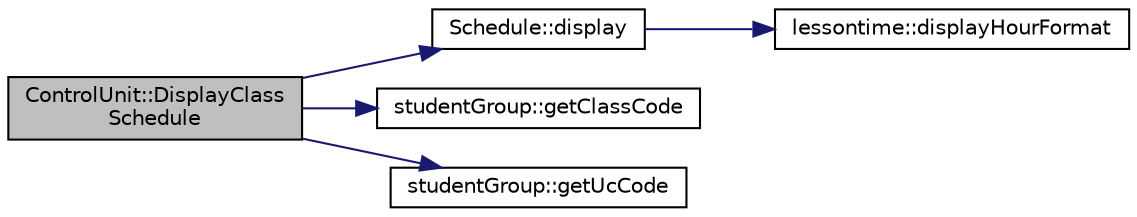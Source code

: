 digraph "ControlUnit::DisplayClassSchedule"
{
 // LATEX_PDF_SIZE
  edge [fontname="Helvetica",fontsize="10",labelfontname="Helvetica",labelfontsize="10"];
  node [fontname="Helvetica",fontsize="10",shape=record];
  rankdir="LR";
  Node1 [label="ControlUnit::DisplayClass\lSchedule",height=0.2,width=0.4,color="black", fillcolor="grey75", style="filled", fontcolor="black",tooltip="Displays the schedule of a class."];
  Node1 -> Node2 [color="midnightblue",fontsize="10",style="solid"];
  Node2 [label="Schedule::display",height=0.2,width=0.4,color="black", fillcolor="white", style="filled",URL="$class_schedule.html#aaba95c9d8cb40ef1ebba8a82a2ea0ac8",tooltip="Displays the schedule."];
  Node2 -> Node3 [color="midnightblue",fontsize="10",style="solid"];
  Node3 [label="lessontime::displayHourFormat",height=0.2,width=0.4,color="black", fillcolor="white", style="filled",URL="$classlessontime.html#ab5f9e3946d2d4db1460615c2b8fc2c93",tooltip="Converts the time to a string."];
  Node1 -> Node4 [color="midnightblue",fontsize="10",style="solid"];
  Node4 [label="studentGroup::getClassCode",height=0.2,width=0.4,color="black", fillcolor="white", style="filled",URL="$classstudent_group.html#a378caaf4944f9c41e164c729e9dacaf7",tooltip="Gets the class code."];
  Node1 -> Node5 [color="midnightblue",fontsize="10",style="solid"];
  Node5 [label="studentGroup::getUcCode",height=0.2,width=0.4,color="black", fillcolor="white", style="filled",URL="$classstudent_group.html#ad7c965a71b623d190fe73f2e95204478",tooltip="Gets the course code."];
}

